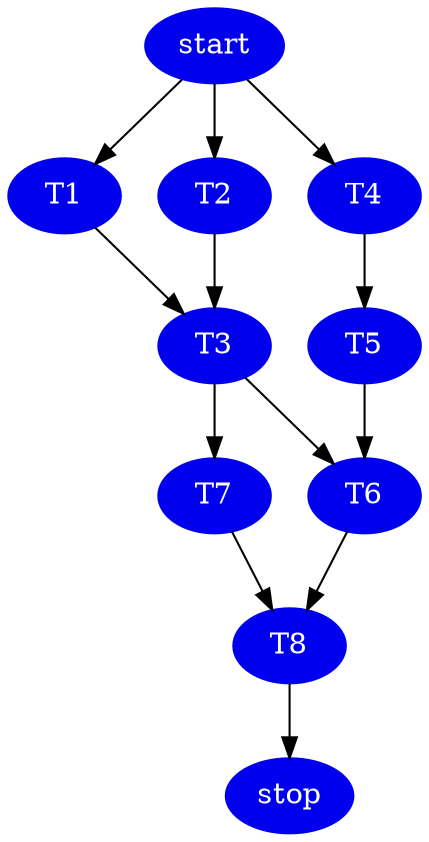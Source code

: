 digraph G{
	node [fontcolor=white,style=filled,color=blue2];
	start [label = start];
	T1 [label = T1];
	T2 [label = T2];
	T4 [label = T4];
	T3 [label = T3];
	T5 [label = T5];
	T7 [label = T7];
	T6 [label = T6];
	T8 [label = T8];
	stop [label = stop];
	start -> T1;
	start -> T2;
	start -> T4;
	T1 -> T3;
	T2 -> T3;
	T4 -> T5;
	T3 -> T7;
	T3 -> T6;
	T5 -> T6;
	T7 -> T8;
	T6 -> T8;
	T8 -> stop;
}

